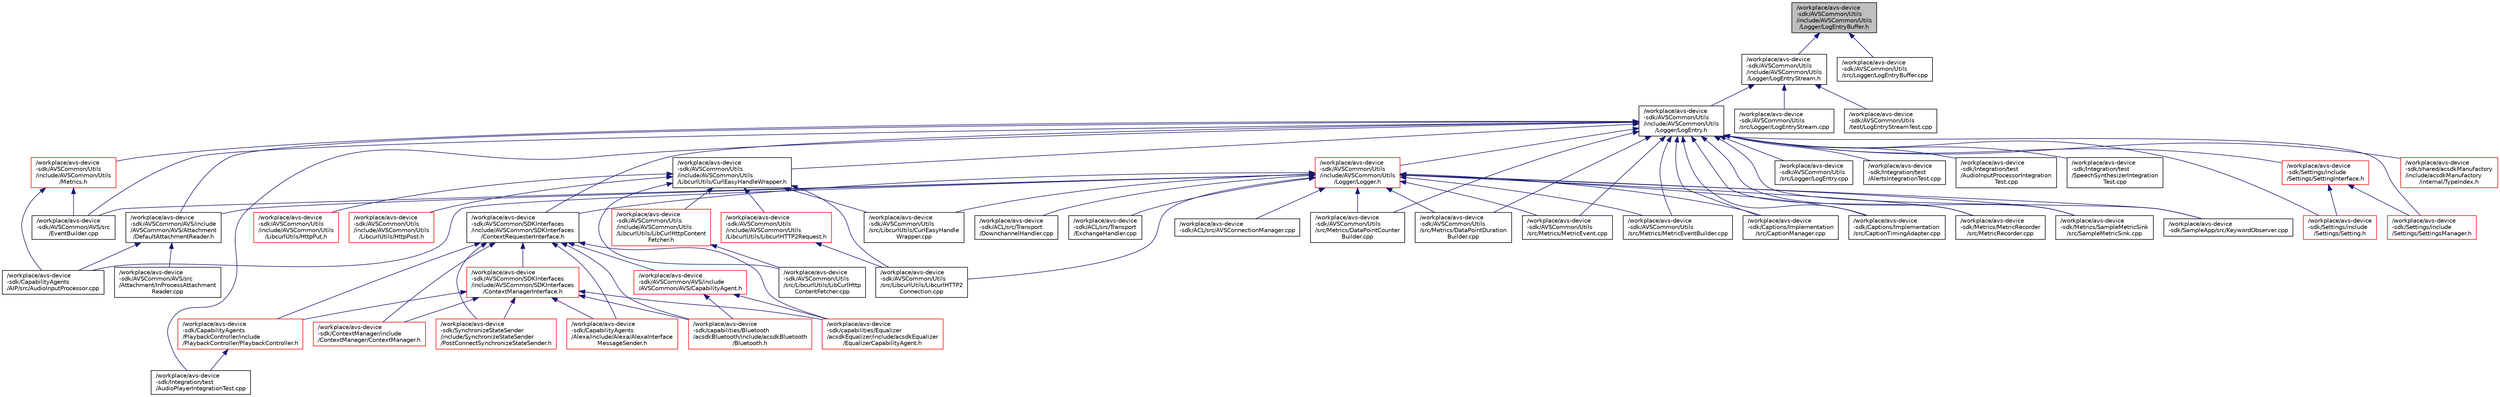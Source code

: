 digraph "/workplace/avs-device-sdk/AVSCommon/Utils/include/AVSCommon/Utils/Logger/LogEntryBuffer.h"
{
  edge [fontname="Helvetica",fontsize="10",labelfontname="Helvetica",labelfontsize="10"];
  node [fontname="Helvetica",fontsize="10",shape=record];
  Node4 [label="/workplace/avs-device\l-sdk/AVSCommon/Utils\l/include/AVSCommon/Utils\l/Logger/LogEntryBuffer.h",height=0.2,width=0.4,color="black", fillcolor="grey75", style="filled", fontcolor="black"];
  Node4 -> Node5 [dir="back",color="midnightblue",fontsize="10",style="solid",fontname="Helvetica"];
  Node5 [label="/workplace/avs-device\l-sdk/AVSCommon/Utils\l/include/AVSCommon/Utils\l/Logger/LogEntryStream.h",height=0.2,width=0.4,color="black", fillcolor="white", style="filled",URL="$_log_entry_stream_8h.html"];
  Node5 -> Node6 [dir="back",color="midnightblue",fontsize="10",style="solid",fontname="Helvetica"];
  Node6 [label="/workplace/avs-device\l-sdk/AVSCommon/Utils\l/include/AVSCommon/Utils\l/Logger/LogEntry.h",height=0.2,width=0.4,color="black", fillcolor="white", style="filled",URL="$_log_entry_8h.html"];
  Node6 -> Node7 [dir="back",color="midnightblue",fontsize="10",style="solid",fontname="Helvetica"];
  Node7 [label="/workplace/avs-device\l-sdk/AVSCommon/AVS/include\l/AVSCommon/AVS/Attachment\l/DefaultAttachmentReader.h",height=0.2,width=0.4,color="black", fillcolor="white", style="filled",URL="$_default_attachment_reader_8h.html"];
  Node7 -> Node8 [dir="back",color="midnightblue",fontsize="10",style="solid",fontname="Helvetica"];
  Node8 [label="/workplace/avs-device\l-sdk/AVSCommon/AVS/src\l/Attachment/InProcessAttachment\lReader.cpp",height=0.2,width=0.4,color="black", fillcolor="white", style="filled",URL="$_in_process_attachment_reader_8cpp.html"];
  Node7 -> Node9 [dir="back",color="midnightblue",fontsize="10",style="solid",fontname="Helvetica"];
  Node9 [label="/workplace/avs-device\l-sdk/CapabilityAgents\l/AIP/src/AudioInputProcessor.cpp",height=0.2,width=0.4,color="black", fillcolor="white", style="filled",URL="$_audio_input_processor_8cpp.html"];
  Node6 -> Node10 [dir="back",color="midnightblue",fontsize="10",style="solid",fontname="Helvetica"];
  Node10 [label="/workplace/avs-device\l-sdk/AVSCommon/AVS/src\l/EventBuilder.cpp",height=0.2,width=0.4,color="black", fillcolor="white", style="filled",URL="$_event_builder_8cpp.html"];
  Node6 -> Node11 [dir="back",color="midnightblue",fontsize="10",style="solid",fontname="Helvetica"];
  Node11 [label="/workplace/avs-device\l-sdk/AVSCommon/SDKInterfaces\l/include/AVSCommon/SDKInterfaces\l/ContextRequesterInterface.h",height=0.2,width=0.4,color="black", fillcolor="white", style="filled",URL="$_context_requester_interface_8h.html"];
  Node11 -> Node12 [dir="back",color="midnightblue",fontsize="10",style="solid",fontname="Helvetica"];
  Node12 [label="/workplace/avs-device\l-sdk/AVSCommon/AVS/include\l/AVSCommon/AVS/CapabilityAgent.h",height=0.2,width=0.4,color="red", fillcolor="white", style="filled",URL="$_capability_agent_8h.html"];
  Node12 -> Node46 [dir="back",color="midnightblue",fontsize="10",style="solid",fontname="Helvetica"];
  Node46 [label="/workplace/avs-device\l-sdk/capabilities/Bluetooth\l/acsdkBluetooth/include/acsdkBluetooth\l/Bluetooth.h",height=0.2,width=0.4,color="red", fillcolor="white", style="filled",URL="$_bluetooth_8h.html"];
  Node12 -> Node60 [dir="back",color="midnightblue",fontsize="10",style="solid",fontname="Helvetica"];
  Node60 [label="/workplace/avs-device\l-sdk/capabilities/Equalizer\l/acsdkEqualizer/include/acsdkEqualizer\l/EqualizerCapabilityAgent.h",height=0.2,width=0.4,color="red", fillcolor="white", style="filled",URL="$_equalizer_capability_agent_8h.html"];
  Node11 -> Node141 [dir="back",color="midnightblue",fontsize="10",style="solid",fontname="Helvetica"];
  Node141 [label="/workplace/avs-device\l-sdk/AVSCommon/SDKInterfaces\l/include/AVSCommon/SDKInterfaces\l/ContextManagerInterface.h",height=0.2,width=0.4,color="red", fillcolor="white", style="filled",URL="$_context_manager_interface_8h.html"];
  Node141 -> Node46 [dir="back",color="midnightblue",fontsize="10",style="solid",fontname="Helvetica"];
  Node141 -> Node60 [dir="back",color="midnightblue",fontsize="10",style="solid",fontname="Helvetica"];
  Node141 -> Node177 [dir="back",color="midnightblue",fontsize="10",style="solid",fontname="Helvetica"];
  Node177 [label="/workplace/avs-device\l-sdk/CapabilityAgents\l/Alexa/include/Alexa/AlexaInterface\lMessageSender.h",height=0.2,width=0.4,color="red", fillcolor="white", style="filled",URL="$_alexa_interface_message_sender_8h.html"];
  Node141 -> Node179 [dir="back",color="midnightblue",fontsize="10",style="solid",fontname="Helvetica"];
  Node179 [label="/workplace/avs-device\l-sdk/CapabilityAgents\l/PlaybackController/include\l/PlaybackController/PlaybackController.h",height=0.2,width=0.4,color="red", fillcolor="white", style="filled",URL="$_playback_controller_8h.html"];
  Node179 -> Node45 [dir="back",color="midnightblue",fontsize="10",style="solid",fontname="Helvetica"];
  Node45 [label="/workplace/avs-device\l-sdk/Integration/test\l/AudioPlayerIntegrationTest.cpp",height=0.2,width=0.4,color="black", fillcolor="white", style="filled",URL="$_audio_player_integration_test_8cpp.html"];
  Node141 -> Node186 [dir="back",color="midnightblue",fontsize="10",style="solid",fontname="Helvetica"];
  Node186 [label="/workplace/avs-device\l-sdk/ContextManager/include\l/ContextManager/ContextManager.h",height=0.2,width=0.4,color="red", fillcolor="white", style="filled",URL="$_context_manager_8h.html"];
  Node141 -> Node200 [dir="back",color="midnightblue",fontsize="10",style="solid",fontname="Helvetica"];
  Node200 [label="/workplace/avs-device\l-sdk/SynchronizeStateSender\l/include/SynchronizeStateSender\l/PostConnectSynchronizeStateSender.h",height=0.2,width=0.4,color="red", fillcolor="white", style="filled",URL="$_post_connect_synchronize_state_sender_8h.html"];
  Node11 -> Node46 [dir="back",color="midnightblue",fontsize="10",style="solid",fontname="Helvetica"];
  Node11 -> Node60 [dir="back",color="midnightblue",fontsize="10",style="solid",fontname="Helvetica"];
  Node11 -> Node177 [dir="back",color="midnightblue",fontsize="10",style="solid",fontname="Helvetica"];
  Node11 -> Node179 [dir="back",color="midnightblue",fontsize="10",style="solid",fontname="Helvetica"];
  Node11 -> Node186 [dir="back",color="midnightblue",fontsize="10",style="solid",fontname="Helvetica"];
  Node11 -> Node200 [dir="back",color="midnightblue",fontsize="10",style="solid",fontname="Helvetica"];
  Node6 -> Node204 [dir="back",color="midnightblue",fontsize="10",style="solid",fontname="Helvetica"];
  Node204 [label="/workplace/avs-device\l-sdk/AVSCommon/Utils\l/include/AVSCommon/Utils\l/LibcurlUtils/CurlEasyHandleWrapper.h",height=0.2,width=0.4,color="black", fillcolor="white", style="filled",URL="$_curl_easy_handle_wrapper_8h.html"];
  Node204 -> Node205 [dir="back",color="midnightblue",fontsize="10",style="solid",fontname="Helvetica"];
  Node205 [label="/workplace/avs-device\l-sdk/AVSCommon/Utils\l/include/AVSCommon/Utils\l/LibcurlUtils/HttpPost.h",height=0.2,width=0.4,color="red", fillcolor="white", style="filled",URL="$_http_post_8h.html"];
  Node204 -> Node210 [dir="back",color="midnightblue",fontsize="10",style="solid",fontname="Helvetica"];
  Node210 [label="/workplace/avs-device\l-sdk/AVSCommon/Utils\l/include/AVSCommon/Utils\l/LibcurlUtils/HttpPut.h",height=0.2,width=0.4,color="red", fillcolor="white", style="filled",URL="$_http_put_8h.html"];
  Node204 -> Node212 [dir="back",color="midnightblue",fontsize="10",style="solid",fontname="Helvetica"];
  Node212 [label="/workplace/avs-device\l-sdk/AVSCommon/Utils\l/include/AVSCommon/Utils\l/LibcurlUtils/LibcurlHTTP2Request.h",height=0.2,width=0.4,color="red", fillcolor="white", style="filled",URL="$_libcurl_h_t_t_p2_request_8h.html"];
  Node212 -> Node213 [dir="back",color="midnightblue",fontsize="10",style="solid",fontname="Helvetica"];
  Node213 [label="/workplace/avs-device\l-sdk/AVSCommon/Utils\l/src/LibcurlUtils/LibcurlHTTP2\lConnection.cpp",height=0.2,width=0.4,color="black", fillcolor="white", style="filled",URL="$_libcurl_h_t_t_p2_connection_8cpp.html"];
  Node204 -> Node215 [dir="back",color="midnightblue",fontsize="10",style="solid",fontname="Helvetica"];
  Node215 [label="/workplace/avs-device\l-sdk/AVSCommon/Utils\l/include/AVSCommon/Utils\l/LibcurlUtils/LibCurlHttpContent\lFetcher.h",height=0.2,width=0.4,color="red", fillcolor="white", style="filled",URL="$_lib_curl_http_content_fetcher_8h.html"];
  Node215 -> Node217 [dir="back",color="midnightblue",fontsize="10",style="solid",fontname="Helvetica"];
  Node217 [label="/workplace/avs-device\l-sdk/AVSCommon/Utils\l/src/LibcurlUtils/LibCurlHttp\lContentFetcher.cpp",height=0.2,width=0.4,color="black", fillcolor="white", style="filled",URL="$_lib_curl_http_content_fetcher_8cpp.html"];
  Node204 -> Node218 [dir="back",color="midnightblue",fontsize="10",style="solid",fontname="Helvetica"];
  Node218 [label="/workplace/avs-device\l-sdk/AVSCommon/Utils\l/src/LibcurlUtils/CurlEasyHandle\lWrapper.cpp",height=0.2,width=0.4,color="black", fillcolor="white", style="filled",URL="$_curl_easy_handle_wrapper_8cpp.html"];
  Node204 -> Node213 [dir="back",color="midnightblue",fontsize="10",style="solid",fontname="Helvetica"];
  Node204 -> Node217 [dir="back",color="midnightblue",fontsize="10",style="solid",fontname="Helvetica"];
  Node6 -> Node219 [dir="back",color="midnightblue",fontsize="10",style="solid",fontname="Helvetica"];
  Node219 [label="/workplace/avs-device\l-sdk/AVSCommon/Utils\l/include/AVSCommon/Utils\l/Logger/Logger.h",height=0.2,width=0.4,color="red", fillcolor="white", style="filled",URL="$_logger_8h.html"];
  Node219 -> Node220 [dir="back",color="midnightblue",fontsize="10",style="solid",fontname="Helvetica"];
  Node220 [label="/workplace/avs-device\l-sdk/ACL/src/AVSConnectionManager.cpp",height=0.2,width=0.4,color="black", fillcolor="white", style="filled",URL="$_a_v_s_connection_manager_8cpp.html"];
  Node219 -> Node221 [dir="back",color="midnightblue",fontsize="10",style="solid",fontname="Helvetica"];
  Node221 [label="/workplace/avs-device\l-sdk/ACL/src/Transport\l/DownchannelHandler.cpp",height=0.2,width=0.4,color="black", fillcolor="white", style="filled",URL="$_downchannel_handler_8cpp.html"];
  Node219 -> Node222 [dir="back",color="midnightblue",fontsize="10",style="solid",fontname="Helvetica"];
  Node222 [label="/workplace/avs-device\l-sdk/ACL/src/Transport\l/ExchangeHandler.cpp",height=0.2,width=0.4,color="black", fillcolor="white", style="filled",URL="$_exchange_handler_8cpp.html"];
  Node219 -> Node7 [dir="back",color="midnightblue",fontsize="10",style="solid",fontname="Helvetica"];
  Node219 -> Node10 [dir="back",color="midnightblue",fontsize="10",style="solid",fontname="Helvetica"];
  Node219 -> Node11 [dir="back",color="midnightblue",fontsize="10",style="solid",fontname="Helvetica"];
  Node219 -> Node218 [dir="back",color="midnightblue",fontsize="10",style="solid",fontname="Helvetica"];
  Node219 -> Node213 [dir="back",color="midnightblue",fontsize="10",style="solid",fontname="Helvetica"];
  Node219 -> Node895 [dir="back",color="midnightblue",fontsize="10",style="solid",fontname="Helvetica"];
  Node895 [label="/workplace/avs-device\l-sdk/AVSCommon/Utils\l/src/Metrics/DataPointCounter\lBuilder.cpp",height=0.2,width=0.4,color="black", fillcolor="white", style="filled",URL="$_data_point_counter_builder_8cpp.html"];
  Node219 -> Node896 [dir="back",color="midnightblue",fontsize="10",style="solid",fontname="Helvetica"];
  Node896 [label="/workplace/avs-device\l-sdk/AVSCommon/Utils\l/src/Metrics/DataPointDuration\lBuilder.cpp",height=0.2,width=0.4,color="black", fillcolor="white", style="filled",URL="$_data_point_duration_builder_8cpp.html"];
  Node219 -> Node695 [dir="back",color="midnightblue",fontsize="10",style="solid",fontname="Helvetica"];
  Node695 [label="/workplace/avs-device\l-sdk/AVSCommon/Utils\l/src/Metrics/MetricEvent.cpp",height=0.2,width=0.4,color="black", fillcolor="white", style="filled",URL="$_metric_event_8cpp.html"];
  Node219 -> Node696 [dir="back",color="midnightblue",fontsize="10",style="solid",fontname="Helvetica"];
  Node696 [label="/workplace/avs-device\l-sdk/AVSCommon/Utils\l/src/Metrics/MetricEventBuilder.cpp",height=0.2,width=0.4,color="black", fillcolor="white", style="filled",URL="$_metric_event_builder_8cpp.html"];
  Node219 -> Node9 [dir="back",color="midnightblue",fontsize="10",style="solid",fontname="Helvetica"];
  Node219 -> Node655 [dir="back",color="midnightblue",fontsize="10",style="solid",fontname="Helvetica"];
  Node655 [label="/workplace/avs-device\l-sdk/Captions/Implementation\l/src/CaptionManager.cpp",height=0.2,width=0.4,color="black", fillcolor="white", style="filled",URL="$_caption_manager_8cpp.html"];
  Node219 -> Node657 [dir="back",color="midnightblue",fontsize="10",style="solid",fontname="Helvetica"];
  Node657 [label="/workplace/avs-device\l-sdk/Captions/Implementation\l/src/CaptionTimingAdapter.cpp",height=0.2,width=0.4,color="black", fillcolor="white", style="filled",URL="$_caption_timing_adapter_8cpp.html"];
  Node219 -> Node721 [dir="back",color="midnightblue",fontsize="10",style="solid",fontname="Helvetica"];
  Node721 [label="/workplace/avs-device\l-sdk/Metrics/MetricRecorder\l/src/MetricRecorder.cpp",height=0.2,width=0.4,color="black", fillcolor="white", style="filled",URL="$_metric_recorder_8cpp.html"];
  Node219 -> Node730 [dir="back",color="midnightblue",fontsize="10",style="solid",fontname="Helvetica"];
  Node730 [label="/workplace/avs-device\l-sdk/Metrics/SampleMetricSink\l/src/SampleMetricSink.cpp",height=0.2,width=0.4,color="black", fillcolor="white", style="filled",URL="$_sample_metric_sink_8cpp.html"];
  Node219 -> Node30 [dir="back",color="midnightblue",fontsize="10",style="solid",fontname="Helvetica"];
  Node30 [label="/workplace/avs-device\l-sdk/SampleApp/src/KeywordObserver.cpp",height=0.2,width=0.4,color="black", fillcolor="white", style="filled",URL="$_keyword_observer_8cpp.html"];
  Node6 -> Node524 [dir="back",color="midnightblue",fontsize="10",style="solid",fontname="Helvetica"];
  Node524 [label="/workplace/avs-device\l-sdk/AVSCommon/Utils\l/include/AVSCommon/Utils\l/Metrics.h",height=0.2,width=0.4,color="red", fillcolor="white", style="filled",URL="$_metrics_8h.html"];
  Node524 -> Node10 [dir="back",color="midnightblue",fontsize="10",style="solid",fontname="Helvetica"];
  Node524 -> Node9 [dir="back",color="midnightblue",fontsize="10",style="solid",fontname="Helvetica"];
  Node6 -> Node960 [dir="back",color="midnightblue",fontsize="10",style="solid",fontname="Helvetica"];
  Node960 [label="/workplace/avs-device\l-sdk/AVSCommon/Utils\l/src/Logger/LogEntry.cpp",height=0.2,width=0.4,color="black", fillcolor="white", style="filled",URL="$_log_entry_8cpp.html"];
  Node6 -> Node895 [dir="back",color="midnightblue",fontsize="10",style="solid",fontname="Helvetica"];
  Node6 -> Node896 [dir="back",color="midnightblue",fontsize="10",style="solid",fontname="Helvetica"];
  Node6 -> Node695 [dir="back",color="midnightblue",fontsize="10",style="solid",fontname="Helvetica"];
  Node6 -> Node696 [dir="back",color="midnightblue",fontsize="10",style="solid",fontname="Helvetica"];
  Node6 -> Node655 [dir="back",color="midnightblue",fontsize="10",style="solid",fontname="Helvetica"];
  Node6 -> Node657 [dir="back",color="midnightblue",fontsize="10",style="solid",fontname="Helvetica"];
  Node6 -> Node40 [dir="back",color="midnightblue",fontsize="10",style="solid",fontname="Helvetica"];
  Node40 [label="/workplace/avs-device\l-sdk/Integration/test\l/AlertsIntegrationTest.cpp",height=0.2,width=0.4,color="black", fillcolor="white", style="filled",URL="$_alerts_integration_test_8cpp.html"];
  Node6 -> Node80 [dir="back",color="midnightblue",fontsize="10",style="solid",fontname="Helvetica"];
  Node80 [label="/workplace/avs-device\l-sdk/Integration/test\l/AudioInputProcessorIntegration\lTest.cpp",height=0.2,width=0.4,color="black", fillcolor="white", style="filled",URL="$_audio_input_processor_integration_test_8cpp.html"];
  Node6 -> Node45 [dir="back",color="midnightblue",fontsize="10",style="solid",fontname="Helvetica"];
  Node6 -> Node94 [dir="back",color="midnightblue",fontsize="10",style="solid",fontname="Helvetica"];
  Node94 [label="/workplace/avs-device\l-sdk/Integration/test\l/SpeechSynthesizerIntegration\lTest.cpp",height=0.2,width=0.4,color="black", fillcolor="white", style="filled",URL="$_speech_synthesizer_integration_test_8cpp.html"];
  Node6 -> Node721 [dir="back",color="midnightblue",fontsize="10",style="solid",fontname="Helvetica"];
  Node6 -> Node730 [dir="back",color="midnightblue",fontsize="10",style="solid",fontname="Helvetica"];
  Node6 -> Node30 [dir="back",color="midnightblue",fontsize="10",style="solid",fontname="Helvetica"];
  Node6 -> Node402 [dir="back",color="midnightblue",fontsize="10",style="solid",fontname="Helvetica"];
  Node402 [label="/workplace/avs-device\l-sdk/Settings/include\l/Settings/Setting.h",height=0.2,width=0.4,color="red", fillcolor="white", style="filled",URL="$_setting_8h.html"];
  Node6 -> Node404 [dir="back",color="midnightblue",fontsize="10",style="solid",fontname="Helvetica"];
  Node404 [label="/workplace/avs-device\l-sdk/Settings/include\l/Settings/SettingsManager.h",height=0.2,width=0.4,color="red", fillcolor="white", style="filled",URL="$_settings_manager_8h.html"];
  Node6 -> Node850 [dir="back",color="midnightblue",fontsize="10",style="solid",fontname="Helvetica"];
  Node850 [label="/workplace/avs-device\l-sdk/Settings/include\l/Settings/SettingInterface.h",height=0.2,width=0.4,color="red", fillcolor="white", style="filled",URL="$_setting_interface_8h.html"];
  Node850 -> Node402 [dir="back",color="midnightblue",fontsize="10",style="solid",fontname="Helvetica"];
  Node850 -> Node404 [dir="back",color="midnightblue",fontsize="10",style="solid",fontname="Helvetica"];
  Node6 -> Node871 [dir="back",color="midnightblue",fontsize="10",style="solid",fontname="Helvetica"];
  Node871 [label="/workplace/avs-device\l-sdk/shared/acsdkManufactory\l/include/acsdkManufactory\l/internal/TypeIndex.h",height=0.2,width=0.4,color="red", fillcolor="white", style="filled",URL="$_type_index_8h.html"];
  Node5 -> Node961 [dir="back",color="midnightblue",fontsize="10",style="solid",fontname="Helvetica"];
  Node961 [label="/workplace/avs-device\l-sdk/AVSCommon/Utils\l/src/Logger/LogEntryStream.cpp",height=0.2,width=0.4,color="black", fillcolor="white", style="filled",URL="$_log_entry_stream_8cpp.html"];
  Node5 -> Node962 [dir="back",color="midnightblue",fontsize="10",style="solid",fontname="Helvetica"];
  Node962 [label="/workplace/avs-device\l-sdk/AVSCommon/Utils\l/test/LogEntryStreamTest.cpp",height=0.2,width=0.4,color="black", fillcolor="white", style="filled",URL="$_log_entry_stream_test_8cpp.html"];
  Node4 -> Node963 [dir="back",color="midnightblue",fontsize="10",style="solid",fontname="Helvetica"];
  Node963 [label="/workplace/avs-device\l-sdk/AVSCommon/Utils\l/src/Logger/LogEntryBuffer.cpp",height=0.2,width=0.4,color="black", fillcolor="white", style="filled",URL="$_log_entry_buffer_8cpp.html"];
}
